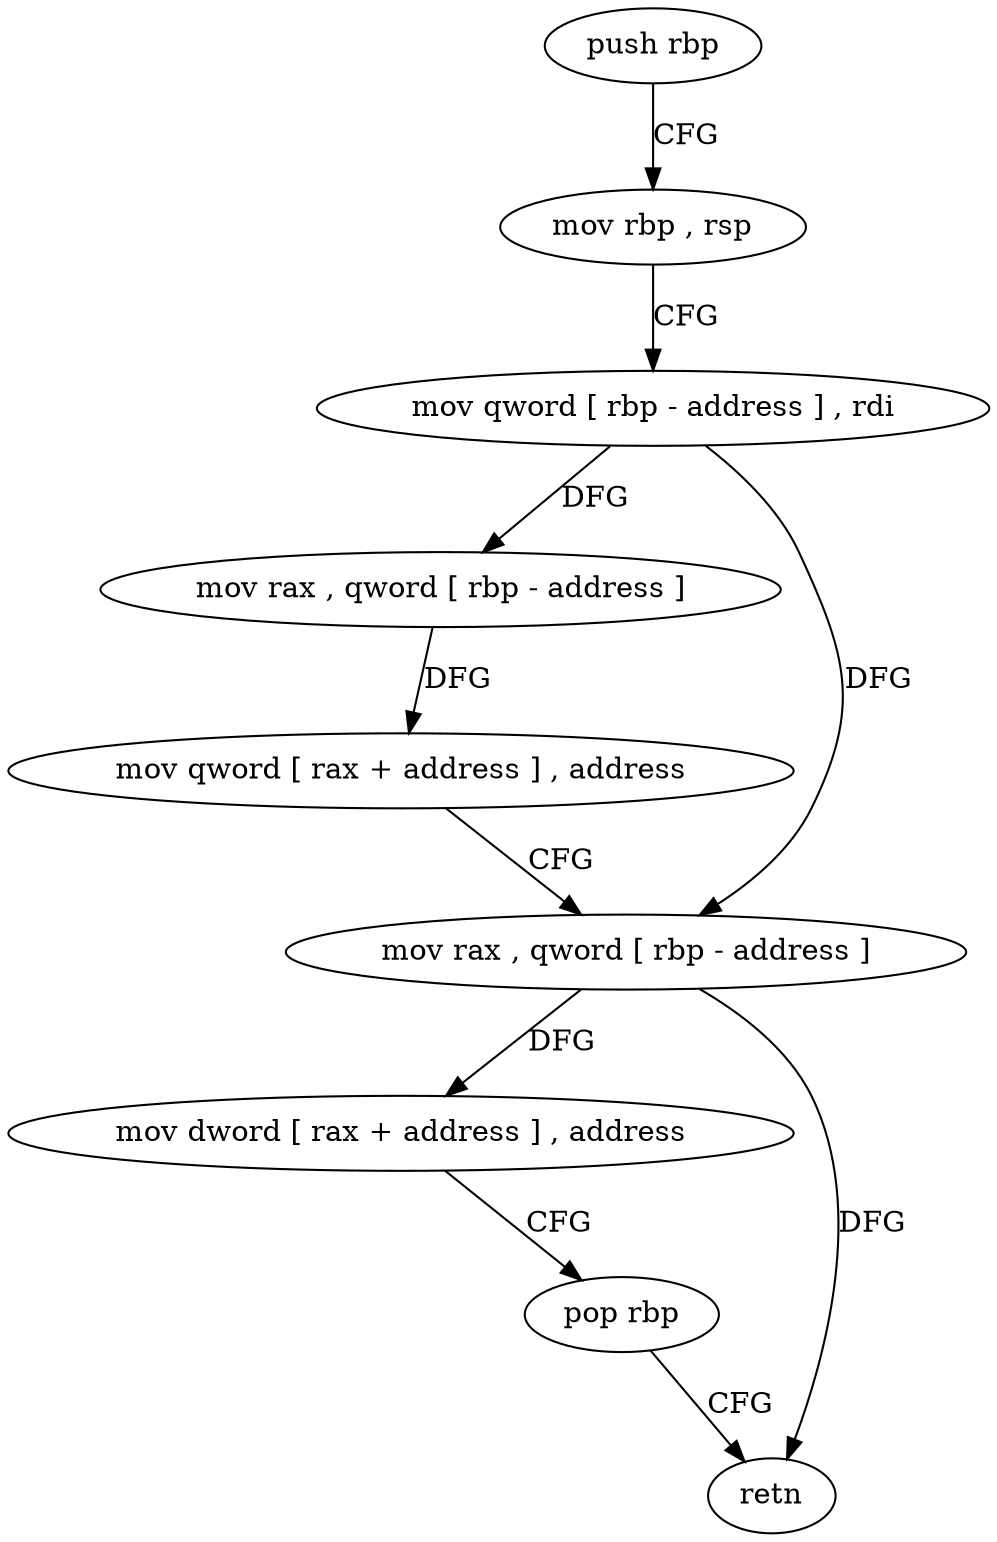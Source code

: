 digraph "func" {
"4279248" [label = "push rbp" ]
"4279249" [label = "mov rbp , rsp" ]
"4279252" [label = "mov qword [ rbp - address ] , rdi" ]
"4279256" [label = "mov rax , qword [ rbp - address ]" ]
"4279260" [label = "mov qword [ rax + address ] , address" ]
"4279268" [label = "mov rax , qword [ rbp - address ]" ]
"4279272" [label = "mov dword [ rax + address ] , address" ]
"4279279" [label = "pop rbp" ]
"4279280" [label = "retn" ]
"4279248" -> "4279249" [ label = "CFG" ]
"4279249" -> "4279252" [ label = "CFG" ]
"4279252" -> "4279256" [ label = "DFG" ]
"4279252" -> "4279268" [ label = "DFG" ]
"4279256" -> "4279260" [ label = "DFG" ]
"4279260" -> "4279268" [ label = "CFG" ]
"4279268" -> "4279272" [ label = "DFG" ]
"4279268" -> "4279280" [ label = "DFG" ]
"4279272" -> "4279279" [ label = "CFG" ]
"4279279" -> "4279280" [ label = "CFG" ]
}
